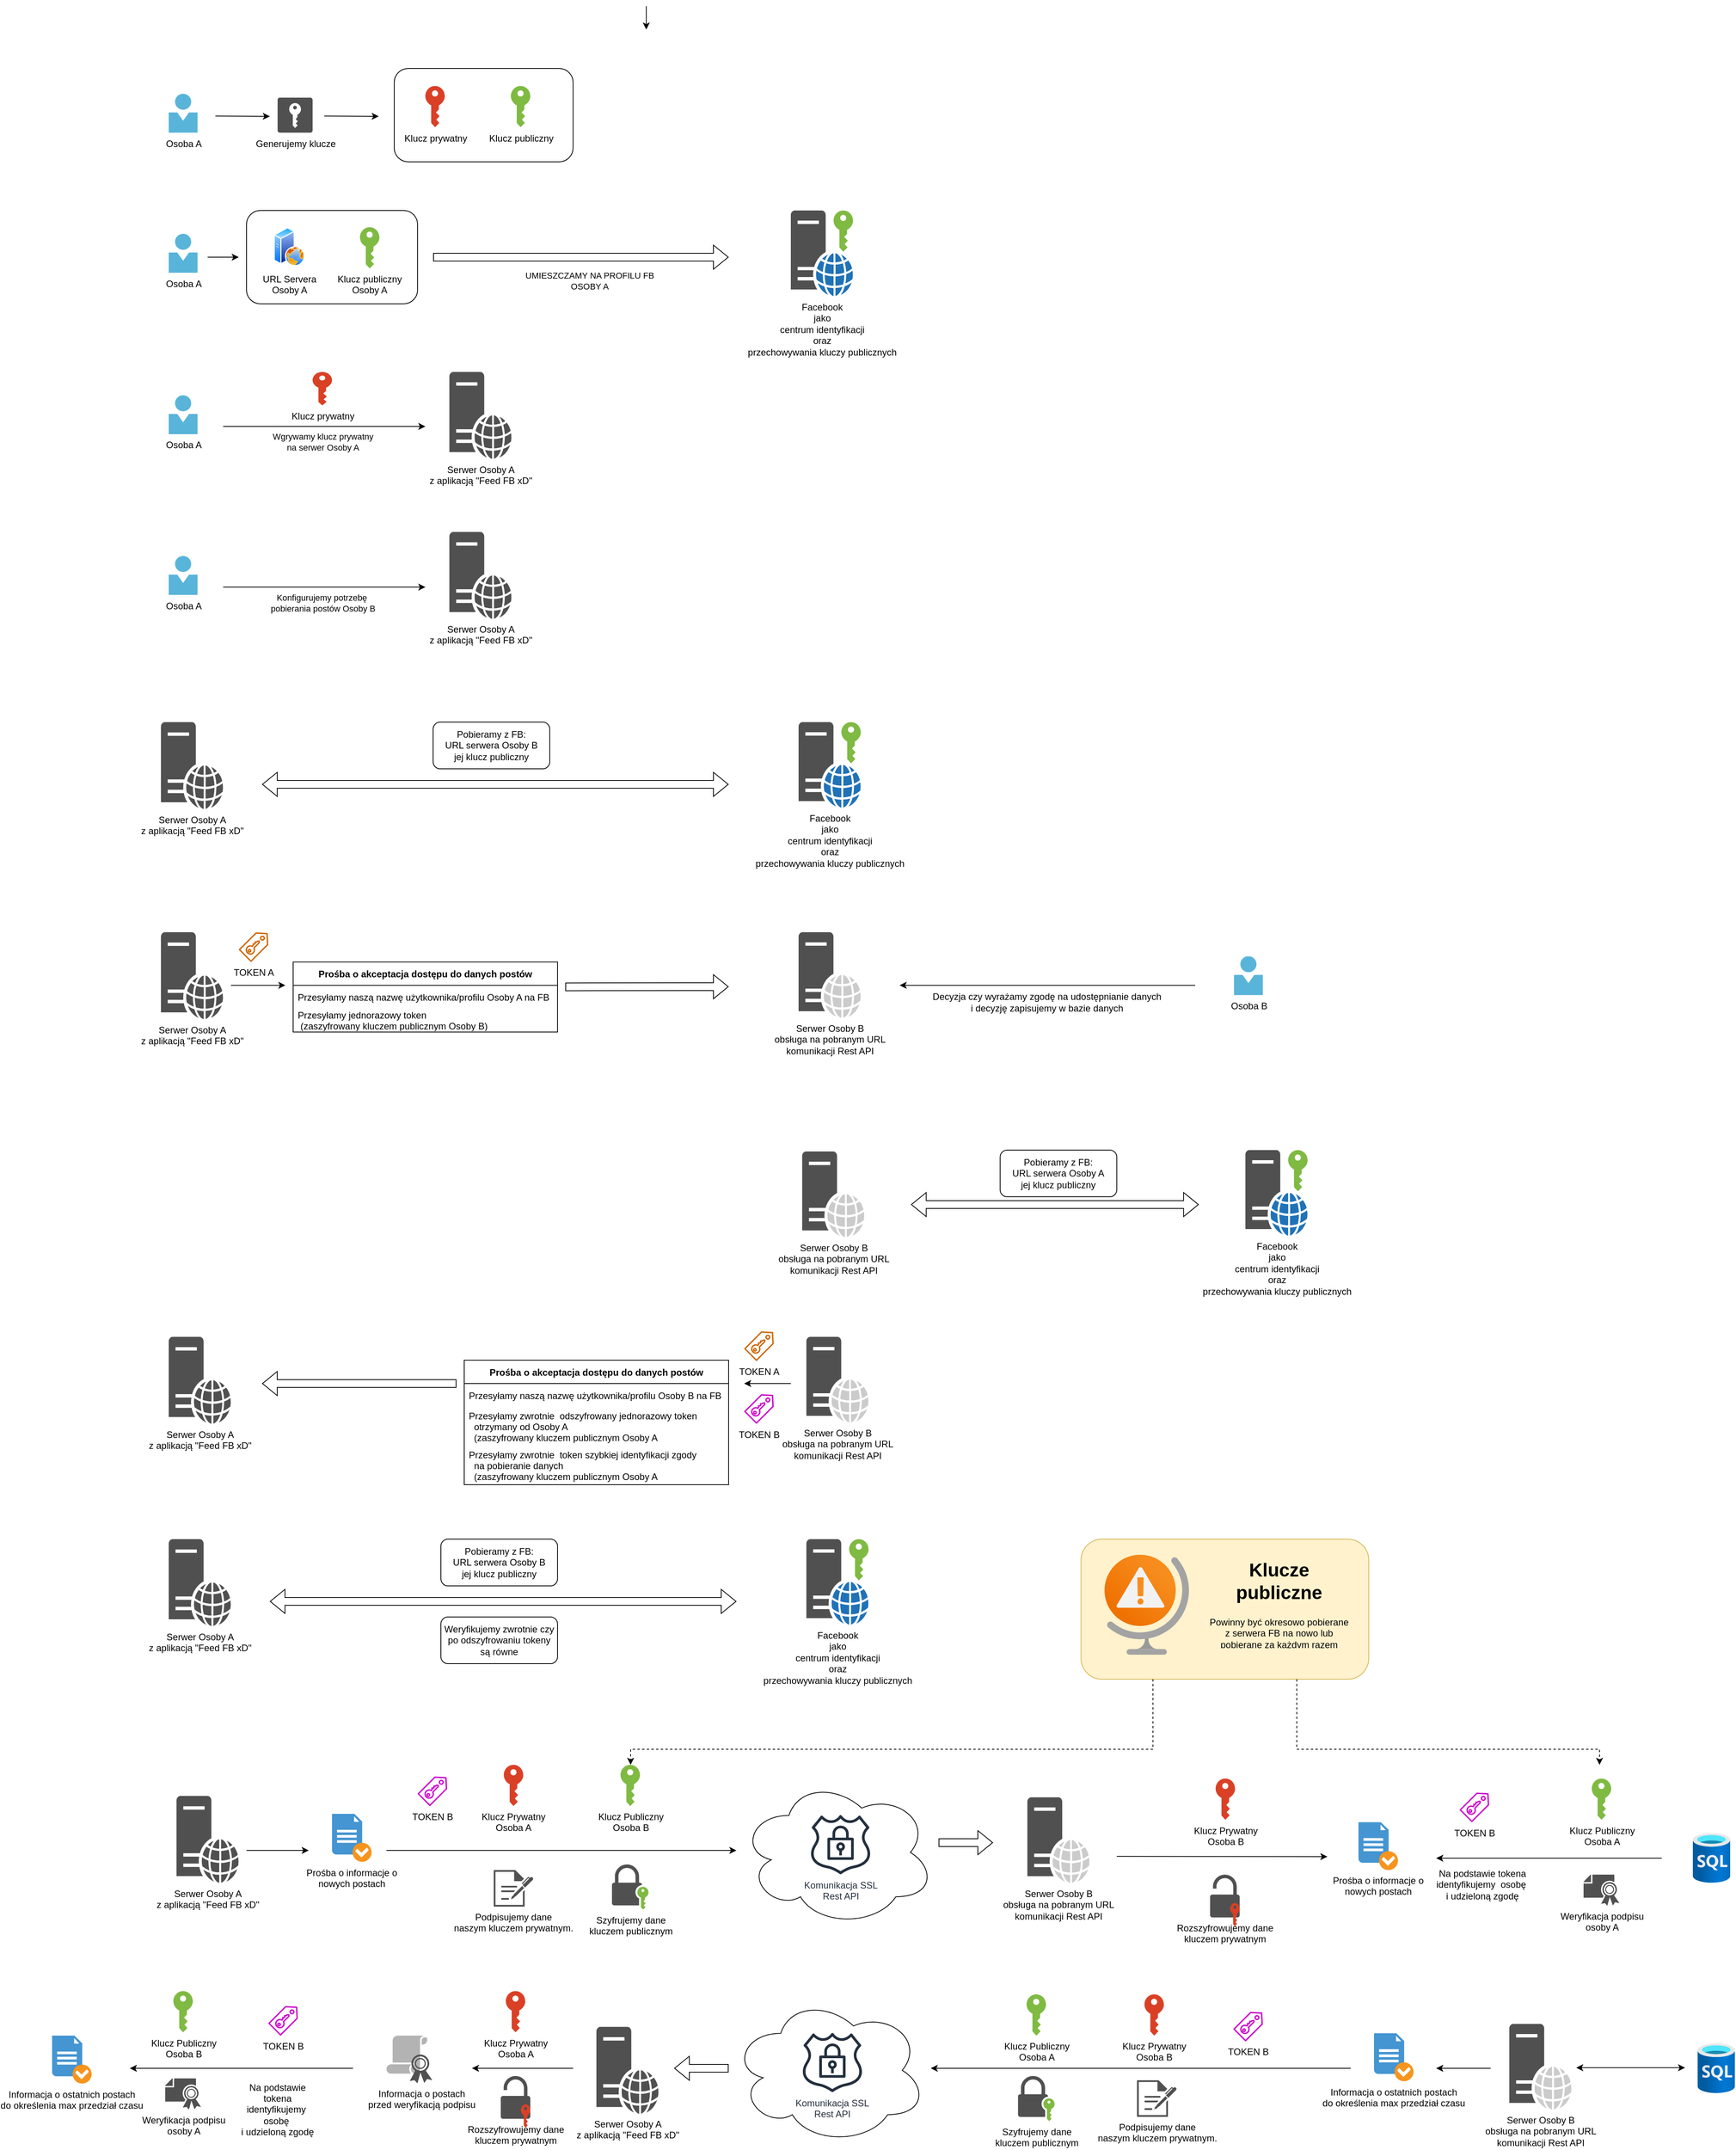 <mxfile version="18.0.1" type="device" pages="2"><diagram id="f4PupN4gZohqF-N0oqea" name="Pelna_procedura-wersja1"><mxGraphModel dx="5607" dy="4245" grid="1" gridSize="10" guides="1" tooltips="1" connect="1" arrows="1" fold="1" page="1" pageScale="1" pageWidth="827" pageHeight="1169" math="0" shadow="0"><root><mxCell id="0"/><mxCell id="1" parent="0"/><mxCell id="dY_87ABiJVWSjH-NJrdd-2" value="Klucz Prywatny&lt;br&gt;Osoba A" style="sketch=0;pointerEvents=1;shadow=0;dashed=0;html=1;strokeColor=none;labelPosition=center;verticalLabelPosition=bottom;verticalAlign=top;outlineConnect=0;align=center;shape=mxgraph.office.security.key_permissions;fillColor=#DA4026;" parent="1" vertex="1"><mxGeometry x="110.9" y="1790" width="25" height="53" as="geometry"/></mxCell><mxCell id="dY_87ABiJVWSjH-NJrdd-3" value="Klucz Prywatny&lt;br&gt;Osoba B" style="sketch=0;pointerEvents=1;shadow=0;dashed=0;html=1;strokeColor=none;labelPosition=center;verticalLabelPosition=bottom;verticalAlign=top;outlineConnect=0;align=center;shape=mxgraph.office.security.key_permissions;fillColor=#DA4026;" parent="1" vertex="1"><mxGeometry x="1026.3" y="1807.6" width="25" height="53" as="geometry"/></mxCell><mxCell id="dY_87ABiJVWSjH-NJrdd-6" value="Klucz Publiczny&lt;br&gt;Osoba B" style="sketch=0;pointerEvents=1;shadow=0;dashed=0;html=1;strokeColor=none;labelPosition=center;verticalLabelPosition=bottom;verticalAlign=top;outlineConnect=0;align=center;shape=mxgraph.office.security.key_permissions;fillColor=#7FBA42;" parent="1" vertex="1"><mxGeometry x="261" y="1790" width="25" height="53" as="geometry"/></mxCell><mxCell id="dY_87ABiJVWSjH-NJrdd-7" value="Klucz Publiczny&lt;br&gt;Osoba A" style="sketch=0;pointerEvents=1;shadow=0;dashed=0;html=1;strokeColor=none;labelPosition=center;verticalLabelPosition=bottom;verticalAlign=top;outlineConnect=0;align=center;shape=mxgraph.office.security.key_permissions;fillColor=#7FBA42;" parent="1" vertex="1"><mxGeometry x="1510" y="1807.6" width="25" height="53" as="geometry"/></mxCell><mxCell id="dY_87ABiJVWSjH-NJrdd-8" value="Prośba o informacje o&lt;br&gt;nowych postach" style="shadow=0;dashed=0;html=1;strokeColor=none;fillColor=#4495D1;labelPosition=center;verticalLabelPosition=bottom;verticalAlign=top;align=center;outlineConnect=0;shape=mxgraph.veeam.checked_doc;" parent="1" vertex="1"><mxGeometry x="-110" y="1853" width="50.8" height="61.6" as="geometry"/></mxCell><mxCell id="dY_87ABiJVWSjH-NJrdd-10" value="Prośba o informacje o&lt;br&gt;nowych postach" style="shadow=0;dashed=0;html=1;strokeColor=none;fillColor=#4495D1;labelPosition=center;verticalLabelPosition=bottom;verticalAlign=top;align=center;outlineConnect=0;shape=mxgraph.veeam.checked_doc;" parent="1" vertex="1"><mxGeometry x="1210" y="1863.7" width="50.8" height="61.6" as="geometry"/></mxCell><mxCell id="dY_87ABiJVWSjH-NJrdd-11" value="Podpisujemy dane&lt;br&gt;naszym kluczem prywatnym." style="sketch=0;pointerEvents=1;shadow=0;dashed=0;html=1;strokeColor=none;fillColor=#505050;labelPosition=center;verticalLabelPosition=bottom;verticalAlign=top;outlineConnect=0;align=center;shape=mxgraph.office.concepts.sign_up;" parent="1" vertex="1"><mxGeometry x="97.9" y="1925.3" width="51" height="47" as="geometry"/></mxCell><mxCell id="dY_87ABiJVWSjH-NJrdd-14" value="Szyfrujemy dane&lt;br&gt;kluczem publicznym" style="sketch=0;pointerEvents=1;shadow=0;dashed=0;html=1;strokeColor=none;fillColor=#505050;labelPosition=center;verticalLabelPosition=bottom;verticalAlign=top;outlineConnect=0;align=center;shape=mxgraph.office.security.lock_with_key_security_green;" parent="1" vertex="1"><mxGeometry x="250" y="1918" width="47" height="58" as="geometry"/></mxCell><mxCell id="dY_87ABiJVWSjH-NJrdd-27" value="Weryfikacja podpisu&lt;br&gt;osoby A" style="sketch=0;pointerEvents=1;shadow=0;dashed=0;html=1;strokeColor=none;fillColor=#505050;labelPosition=center;verticalLabelPosition=bottom;verticalAlign=top;outlineConnect=0;align=center;shape=mxgraph.office.security.certificate;" parent="1" vertex="1"><mxGeometry x="1499.48" y="1931.1" width="46.05" height="40" as="geometry"/></mxCell><mxCell id="dY_87ABiJVWSjH-NJrdd-28" value="" style="group" parent="1" vertex="1" connectable="0"><mxGeometry x="1019.2" y="1931.1" width="38" height="66.5" as="geometry"/></mxCell><mxCell id="dY_87ABiJVWSjH-NJrdd-23" value="Rozszyfrowujemy dane&lt;br&gt;kluczem prywatnym" style="sketch=0;pointerEvents=1;shadow=0;dashed=0;html=1;strokeColor=none;fillColor=#505050;labelPosition=center;verticalLabelPosition=bottom;verticalAlign=top;outlineConnect=0;align=center;shape=mxgraph.office.security.lock_unprotected;" parent="dY_87ABiJVWSjH-NJrdd-28" vertex="1"><mxGeometry width="38" height="55" as="geometry"/></mxCell><mxCell id="dY_87ABiJVWSjH-NJrdd-24" value="" style="sketch=0;pointerEvents=1;shadow=0;dashed=0;html=1;strokeColor=none;labelPosition=center;verticalLabelPosition=bottom;verticalAlign=top;outlineConnect=0;align=center;shape=mxgraph.office.security.key_permissions;fillColor=#DA4026;" parent="dY_87ABiJVWSjH-NJrdd-28" vertex="1"><mxGeometry x="25.9" y="36.5" width="12.1" height="30" as="geometry"/></mxCell><mxCell id="dY_87ABiJVWSjH-NJrdd-45" value="Generujemy klucze" style="sketch=0;pointerEvents=1;shadow=0;dashed=0;html=1;strokeColor=none;fillColor=#505050;labelPosition=center;verticalLabelPosition=bottom;verticalAlign=top;outlineConnect=0;align=center;shape=mxgraph.office.security.management_role;" parent="1" vertex="1"><mxGeometry x="-180" y="-352.5" width="45" height="45" as="geometry"/></mxCell><mxCell id="dY_87ABiJVWSjH-NJrdd-59" value="" style="endArrow=classic;html=1;rounded=0;" parent="1" edge="1"><mxGeometry width="50" height="50" relative="1" as="geometry"><mxPoint x="294.1" y="-470" as="sourcePoint"/><mxPoint x="294.1" y="-440" as="targetPoint"/></mxGeometry></mxCell><mxCell id="bxjMJU0KoQd6vJrZffy4-2" value="" style="group" vertex="1" connectable="0" parent="1"><mxGeometry x="415" y="1807.6" width="250" height="190" as="geometry"/></mxCell><mxCell id="bxjMJU0KoQd6vJrZffy4-1" value="" style="ellipse;shape=cloud;whiteSpace=wrap;html=1;" vertex="1" parent="bxjMJU0KoQd6vJrZffy4-2"><mxGeometry width="250" height="190" as="geometry"/></mxCell><mxCell id="dY_87ABiJVWSjH-NJrdd-29" value="Komunikacja SSL&lt;br&gt;Rest API" style="sketch=0;outlineConnect=0;fontColor=#232F3E;gradientColor=none;fillColor=#232F3D;strokeColor=none;dashed=0;verticalLabelPosition=bottom;verticalAlign=top;align=center;html=1;fontSize=12;fontStyle=0;aspect=fixed;pointerEvents=1;shape=mxgraph.aws4.ssl_padlock;" parent="bxjMJU0KoQd6vJrZffy4-2" vertex="1"><mxGeometry x="90" y="47" width="78" height="76" as="geometry"/></mxCell><mxCell id="bxjMJU0KoQd6vJrZffy4-12" value="Osoba A" style="sketch=0;aspect=fixed;html=1;points=[];align=center;image;fontSize=12;image=img/lib/mscae/Person.svg;" vertex="1" parent="1"><mxGeometry x="-320" y="-357.5" width="37" height="50" as="geometry"/></mxCell><mxCell id="bxjMJU0KoQd6vJrZffy4-14" value="" style="endArrow=classic;html=1;rounded=0;" edge="1" parent="1"><mxGeometry width="50" height="50" relative="1" as="geometry"><mxPoint x="-260" y="-328.93" as="sourcePoint"/><mxPoint x="-190" y="-328.5" as="targetPoint"/></mxGeometry></mxCell><mxCell id="bxjMJU0KoQd6vJrZffy4-15" value="" style="endArrow=classic;html=1;rounded=0;" edge="1" parent="1"><mxGeometry width="50" height="50" relative="1" as="geometry"><mxPoint x="-120" y="-328.93" as="sourcePoint"/><mxPoint x="-50" y="-328.5" as="targetPoint"/></mxGeometry></mxCell><mxCell id="bxjMJU0KoQd6vJrZffy4-27" value="" style="group" vertex="1" connectable="0" parent="1"><mxGeometry x="-320" y="-207.5" width="880.0" height="120" as="geometry"/></mxCell><mxCell id="bxjMJU0KoQd6vJrZffy4-16" value="Osoba A" style="sketch=0;aspect=fixed;html=1;points=[];align=center;image;fontSize=12;image=img/lib/mscae/Person.svg;" vertex="1" parent="bxjMJU0KoQd6vJrZffy4-27"><mxGeometry y="30" width="37" height="50" as="geometry"/></mxCell><mxCell id="bxjMJU0KoQd6vJrZffy4-17" value="" style="group" vertex="1" connectable="0" parent="bxjMJU0KoQd6vJrZffy4-27"><mxGeometry x="800.0" width="80" height="110" as="geometry"/></mxCell><mxCell id="bxjMJU0KoQd6vJrZffy4-18" value="" style="sketch=0;pointerEvents=1;shadow=0;dashed=0;html=1;strokeColor=none;labelPosition=center;verticalLabelPosition=bottom;verticalAlign=top;outlineConnect=0;align=center;shape=mxgraph.office.security.key_permissions;fillColor=#7FBA42;" vertex="1" parent="bxjMJU0KoQd6vJrZffy4-17"><mxGeometry x="55" width="25" height="53" as="geometry"/></mxCell><mxCell id="bxjMJU0KoQd6vJrZffy4-19" value="Facebook&lt;br&gt;jako&lt;br&gt;centrum identyfikacji&lt;br&gt;oraz&lt;br&gt;przechowywania kluczy publicznych" style="sketch=0;pointerEvents=1;shadow=0;dashed=0;html=1;strokeColor=none;fillColor=#505050;labelPosition=center;verticalLabelPosition=bottom;verticalAlign=top;outlineConnect=0;align=center;shape=mxgraph.office.servers.web_server_blue;" vertex="1" parent="bxjMJU0KoQd6vJrZffy4-17"><mxGeometry width="80" height="110" as="geometry"/></mxCell><mxCell id="bxjMJU0KoQd6vJrZffy4-23" value="" style="group" vertex="1" connectable="0" parent="bxjMJU0KoQd6vJrZffy4-27"><mxGeometry x="100" width="220" height="120" as="geometry"/></mxCell><mxCell id="bxjMJU0KoQd6vJrZffy4-22" value="" style="rounded=1;whiteSpace=wrap;html=1;" vertex="1" parent="bxjMJU0KoQd6vJrZffy4-23"><mxGeometry width="220" height="120" as="geometry"/></mxCell><mxCell id="bxjMJU0KoQd6vJrZffy4-20" value="Klucz publiczny&lt;br&gt;Osoby A" style="sketch=0;pointerEvents=1;shadow=0;dashed=0;html=1;strokeColor=none;labelPosition=center;verticalLabelPosition=bottom;verticalAlign=top;outlineConnect=0;align=center;shape=mxgraph.office.security.key_permissions;fillColor=#7FBA42;" vertex="1" parent="bxjMJU0KoQd6vJrZffy4-23"><mxGeometry x="145.9" y="21.5" width="25" height="53" as="geometry"/></mxCell><mxCell id="bxjMJU0KoQd6vJrZffy4-21" value="URL Servera&lt;br&gt;Osoby A" style="aspect=fixed;perimeter=ellipsePerimeter;html=1;align=center;shadow=0;dashed=0;spacingTop=3;image;image=img/lib/active_directory/web_server.svg;" vertex="1" parent="bxjMJU0KoQd6vJrZffy4-23"><mxGeometry x="35" y="21.5" width="40" height="50" as="geometry"/></mxCell><mxCell id="bxjMJU0KoQd6vJrZffy4-24" value="" style="shape=flexArrow;endArrow=classic;html=1;rounded=0;" edge="1" parent="bxjMJU0KoQd6vJrZffy4-27"><mxGeometry width="50" height="50" relative="1" as="geometry"><mxPoint x="340" y="60" as="sourcePoint"/><mxPoint x="720" y="60" as="targetPoint"/></mxGeometry></mxCell><mxCell id="bxjMJU0KoQd6vJrZffy4-25" value="UMIESZCZAMY NA PROFILU FB&lt;br&gt;OSOBY A" style="edgeLabel;html=1;align=center;verticalAlign=middle;resizable=0;points=[];" vertex="1" connectable="0" parent="bxjMJU0KoQd6vJrZffy4-24"><mxGeometry x="0.115" relative="1" as="geometry"><mxPoint x="-11" y="30" as="offset"/></mxGeometry></mxCell><mxCell id="bxjMJU0KoQd6vJrZffy4-26" value="" style="endArrow=classic;html=1;rounded=0;" edge="1" parent="bxjMJU0KoQd6vJrZffy4-27"><mxGeometry width="50" height="50" relative="1" as="geometry"><mxPoint x="50" y="60" as="sourcePoint"/><mxPoint x="90" y="60" as="targetPoint"/></mxGeometry></mxCell><mxCell id="bxjMJU0KoQd6vJrZffy4-36" value="" style="group" vertex="1" connectable="0" parent="1"><mxGeometry x="-30" y="-390" width="230" height="120" as="geometry"/></mxCell><mxCell id="bxjMJU0KoQd6vJrZffy4-13" value="" style="rounded=1;whiteSpace=wrap;html=1;" vertex="1" parent="bxjMJU0KoQd6vJrZffy4-36"><mxGeometry width="230" height="120" as="geometry"/></mxCell><mxCell id="dY_87ABiJVWSjH-NJrdd-47" value="Klucz prywatny" style="sketch=0;pointerEvents=1;shadow=0;dashed=0;html=1;strokeColor=none;labelPosition=center;verticalLabelPosition=bottom;verticalAlign=top;outlineConnect=0;align=center;shape=mxgraph.office.security.key_permissions;fillColor=#DA4026;" parent="bxjMJU0KoQd6vJrZffy4-36" vertex="1"><mxGeometry x="40" y="22.5" width="25" height="53" as="geometry"/></mxCell><mxCell id="dY_87ABiJVWSjH-NJrdd-48" value="Klucz publiczny" style="sketch=0;pointerEvents=1;shadow=0;dashed=0;html=1;strokeColor=none;labelPosition=center;verticalLabelPosition=bottom;verticalAlign=top;outlineConnect=0;align=center;shape=mxgraph.office.security.key_permissions;fillColor=#7FBA42;" parent="bxjMJU0KoQd6vJrZffy4-36" vertex="1"><mxGeometry x="150" y="22.5" width="25" height="53" as="geometry"/></mxCell><mxCell id="bxjMJU0KoQd6vJrZffy4-50" value="" style="group" vertex="1" connectable="0" parent="1"><mxGeometry x="-320" width="440.9" height="111.7" as="geometry"/></mxCell><mxCell id="bxjMJU0KoQd6vJrZffy4-49" value="Serwer Osoby A&lt;br&gt;z aplikacją &quot;Feed FB xD&quot;" style="sketch=0;pointerEvents=1;shadow=0;dashed=0;html=1;strokeColor=none;fillColor=#505050;labelPosition=center;verticalLabelPosition=bottom;verticalAlign=top;outlineConnect=0;align=center;shape=mxgraph.office.servers.web_server;" vertex="1" parent="bxjMJU0KoQd6vJrZffy4-50"><mxGeometry x="360.9" width="80" height="111.7" as="geometry"/></mxCell><mxCell id="bxjMJU0KoQd6vJrZffy4-11" value="Osoba A" style="sketch=0;aspect=fixed;html=1;points=[];align=center;image;fontSize=12;image=img/lib/mscae/Person.svg;" vertex="1" parent="bxjMJU0KoQd6vJrZffy4-50"><mxGeometry y="30" width="37" height="50" as="geometry"/></mxCell><mxCell id="bxjMJU0KoQd6vJrZffy4-38" value="Klucz prywatny" style="sketch=0;pointerEvents=1;shadow=0;dashed=0;html=1;strokeColor=none;labelPosition=center;verticalLabelPosition=bottom;verticalAlign=top;outlineConnect=0;align=center;shape=mxgraph.office.security.key_permissions;fillColor=#DA4026;" vertex="1" parent="bxjMJU0KoQd6vJrZffy4-50"><mxGeometry x="185" width="25" height="43" as="geometry"/></mxCell><mxCell id="bxjMJU0KoQd6vJrZffy4-39" value="" style="endArrow=classic;html=1;rounded=0;" edge="1" parent="bxjMJU0KoQd6vJrZffy4-50"><mxGeometry width="50" height="50" relative="1" as="geometry"><mxPoint x="70" y="70" as="sourcePoint"/><mxPoint x="330" y="70" as="targetPoint"/></mxGeometry></mxCell><mxCell id="bxjMJU0KoQd6vJrZffy4-40" value="Wgrywamy klucz prywatny&lt;br&gt;na serwer Osoby A" style="edgeLabel;html=1;align=center;verticalAlign=middle;resizable=0;points=[];" vertex="1" connectable="0" parent="bxjMJU0KoQd6vJrZffy4-39"><mxGeometry x="0.058" y="-2" relative="1" as="geometry"><mxPoint x="-10" y="18" as="offset"/></mxGeometry></mxCell><mxCell id="bxjMJU0KoQd6vJrZffy4-52" value="" style="group" vertex="1" connectable="0" parent="1"><mxGeometry x="-320" y="205.65" width="440.9" height="111.7" as="geometry"/></mxCell><mxCell id="bxjMJU0KoQd6vJrZffy4-43" value="Osoba A" style="sketch=0;aspect=fixed;html=1;points=[];align=center;image;fontSize=12;image=img/lib/mscae/Person.svg;" vertex="1" parent="bxjMJU0KoQd6vJrZffy4-52"><mxGeometry y="30.85" width="37" height="50" as="geometry"/></mxCell><mxCell id="bxjMJU0KoQd6vJrZffy4-46" value="" style="endArrow=classic;html=1;rounded=0;" edge="1" parent="bxjMJU0KoQd6vJrZffy4-52"><mxGeometry width="50" height="50" relative="1" as="geometry"><mxPoint x="70" y="70.85" as="sourcePoint"/><mxPoint x="330" y="70.85" as="targetPoint"/></mxGeometry></mxCell><mxCell id="bxjMJU0KoQd6vJrZffy4-47" value="Konfigurujemy potrzebę&amp;nbsp;&lt;br&gt;pobierania postów Osoby B" style="edgeLabel;html=1;align=center;verticalAlign=middle;resizable=0;points=[];" vertex="1" connectable="0" parent="bxjMJU0KoQd6vJrZffy4-46"><mxGeometry x="0.058" y="-2" relative="1" as="geometry"><mxPoint x="-10" y="18" as="offset"/></mxGeometry></mxCell><mxCell id="bxjMJU0KoQd6vJrZffy4-48" value="Serwer Osoby A&lt;br&gt;z aplikacją &quot;Feed FB xD&quot;" style="sketch=0;pointerEvents=1;shadow=0;dashed=0;html=1;strokeColor=none;fillColor=#505050;labelPosition=center;verticalLabelPosition=bottom;verticalAlign=top;outlineConnect=0;align=center;shape=mxgraph.office.servers.web_server;" vertex="1" parent="bxjMJU0KoQd6vJrZffy4-52"><mxGeometry x="360.9" width="80" height="111.7" as="geometry"/></mxCell><mxCell id="bxjMJU0KoQd6vJrZffy4-60" value="Serwer Osoby B&lt;br&gt;obsługa na pobranym URL&lt;br&gt;komunikacji Rest API" style="sketch=0;pointerEvents=1;shadow=0;dashed=0;html=1;strokeColor=none;fillColor=#505050;labelPosition=center;verticalLabelPosition=bottom;verticalAlign=top;outlineConnect=0;align=center;shape=mxgraph.office.servers.web_server_ghosted;" vertex="1" parent="1"><mxGeometry x="494.6" y="1001.8" width="80" height="110" as="geometry"/></mxCell><mxCell id="bxjMJU0KoQd6vJrZffy4-61" value="" style="group" vertex="1" connectable="0" parent="1"><mxGeometry x="1064.6" y="1000" width="80" height="110" as="geometry"/></mxCell><mxCell id="bxjMJU0KoQd6vJrZffy4-62" value="" style="sketch=0;pointerEvents=1;shadow=0;dashed=0;html=1;strokeColor=none;labelPosition=center;verticalLabelPosition=bottom;verticalAlign=top;outlineConnect=0;align=center;shape=mxgraph.office.security.key_permissions;fillColor=#7FBA42;" vertex="1" parent="bxjMJU0KoQd6vJrZffy4-61"><mxGeometry x="55" width="25" height="53" as="geometry"/></mxCell><mxCell id="bxjMJU0KoQd6vJrZffy4-63" value="Facebook&lt;br&gt;jako&lt;br&gt;centrum identyfikacji&lt;br&gt;oraz&lt;br&gt;przechowywania kluczy publicznych" style="sketch=0;pointerEvents=1;shadow=0;dashed=0;html=1;strokeColor=none;fillColor=#505050;labelPosition=center;verticalLabelPosition=bottom;verticalAlign=top;outlineConnect=0;align=center;shape=mxgraph.office.servers.web_server_blue;" vertex="1" parent="bxjMJU0KoQd6vJrZffy4-61"><mxGeometry width="80" height="110" as="geometry"/></mxCell><mxCell id="bxjMJU0KoQd6vJrZffy4-64" value="Pobieramy z FB:&lt;br&gt;URL serwera Osoby A&lt;br&gt;jej klucz publiczny" style="rounded=1;whiteSpace=wrap;html=1;" vertex="1" parent="1"><mxGeometry x="749.2" y="1000" width="150" height="60" as="geometry"/></mxCell><mxCell id="bxjMJU0KoQd6vJrZffy4-65" value="" style="shape=flexArrow;endArrow=classic;startArrow=classic;html=1;rounded=0;" edge="1" parent="1"><mxGeometry width="100" height="100" relative="1" as="geometry"><mxPoint x="634.6" y="1070" as="sourcePoint"/><mxPoint x="1004.6" y="1070" as="targetPoint"/></mxGeometry></mxCell><mxCell id="bxjMJU0KoQd6vJrZffy4-68" value="" style="group" vertex="1" connectable="0" parent="1"><mxGeometry x="-330" y="450" width="900" height="111.7" as="geometry"/></mxCell><mxCell id="dY_87ABiJVWSjH-NJrdd-19" value="" style="group" parent="bxjMJU0KoQd6vJrZffy4-68" vertex="1" connectable="0"><mxGeometry x="820" width="80" height="110" as="geometry"/></mxCell><mxCell id="dY_87ABiJVWSjH-NJrdd-17" value="" style="sketch=0;pointerEvents=1;shadow=0;dashed=0;html=1;strokeColor=none;labelPosition=center;verticalLabelPosition=bottom;verticalAlign=top;outlineConnect=0;align=center;shape=mxgraph.office.security.key_permissions;fillColor=#7FBA42;" parent="dY_87ABiJVWSjH-NJrdd-19" vertex="1"><mxGeometry x="55" width="25" height="53" as="geometry"/></mxCell><mxCell id="dY_87ABiJVWSjH-NJrdd-18" value="Facebook&lt;br&gt;jako&lt;br&gt;centrum identyfikacji&lt;br&gt;oraz&lt;br&gt;przechowywania kluczy publicznych" style="sketch=0;pointerEvents=1;shadow=0;dashed=0;html=1;strokeColor=none;fillColor=#505050;labelPosition=center;verticalLabelPosition=bottom;verticalAlign=top;outlineConnect=0;align=center;shape=mxgraph.office.servers.web_server_blue;" parent="dY_87ABiJVWSjH-NJrdd-19" vertex="1"><mxGeometry width="80" height="110" as="geometry"/></mxCell><mxCell id="dY_87ABiJVWSjH-NJrdd-37" value="Pobieramy z FB:&lt;br&gt;URL serwera Osoby B&lt;br&gt;jej klucz publiczny" style="rounded=1;whiteSpace=wrap;html=1;" parent="bxjMJU0KoQd6vJrZffy4-68" vertex="1"><mxGeometry x="350" width="150" height="60" as="geometry"/></mxCell><mxCell id="bxjMJU0KoQd6vJrZffy4-5" value="" style="shape=flexArrow;endArrow=classic;startArrow=classic;html=1;rounded=0;" edge="1" parent="bxjMJU0KoQd6vJrZffy4-68"><mxGeometry width="100" height="100" relative="1" as="geometry"><mxPoint x="130" y="80" as="sourcePoint"/><mxPoint x="730" y="80" as="targetPoint"/></mxGeometry></mxCell><mxCell id="bxjMJU0KoQd6vJrZffy4-51" value="Serwer Osoby A&lt;br&gt;z aplikacją &quot;Feed FB xD&quot;" style="sketch=0;pointerEvents=1;shadow=0;dashed=0;html=1;strokeColor=none;fillColor=#505050;labelPosition=center;verticalLabelPosition=bottom;verticalAlign=top;outlineConnect=0;align=center;shape=mxgraph.office.servers.web_server;" vertex="1" parent="bxjMJU0KoQd6vJrZffy4-68"><mxGeometry width="80" height="111.7" as="geometry"/></mxCell><mxCell id="bxjMJU0KoQd6vJrZffy4-72" value="Serwer Osoby B&lt;br&gt;obsługa na pobranym URL&lt;br&gt;komunikacji Rest API" style="sketch=0;pointerEvents=1;shadow=0;dashed=0;html=1;strokeColor=none;fillColor=#505050;labelPosition=center;verticalLabelPosition=bottom;verticalAlign=top;outlineConnect=0;align=center;shape=mxgraph.office.servers.web_server_ghosted;" vertex="1" parent="1"><mxGeometry x="500" y="1240" width="80" height="110" as="geometry"/></mxCell><mxCell id="bxjMJU0KoQd6vJrZffy4-73" value="Prośba o akceptacja dostępu do danych postów" style="swimlane;fontStyle=1;childLayout=stackLayout;horizontal=1;startSize=30;horizontalStack=0;resizeParent=1;resizeParentMax=0;resizeLast=0;collapsible=1;marginBottom=0;" vertex="1" parent="1"><mxGeometry x="60" y="1270" width="340" height="160" as="geometry"/></mxCell><mxCell id="bxjMJU0KoQd6vJrZffy4-74" value="Przesyłamy naszą nazwę użytkownika/profilu Osoby B na FB" style="text;strokeColor=none;fillColor=none;align=left;verticalAlign=middle;spacingLeft=4;spacingRight=4;overflow=hidden;points=[[0,0.5],[1,0.5]];portConstraint=eastwest;rotatable=0;" vertex="1" parent="bxjMJU0KoQd6vJrZffy4-73"><mxGeometry y="30" width="340" height="30" as="geometry"/></mxCell><mxCell id="bxjMJU0KoQd6vJrZffy4-81" value="Przesyłamy zwrotnie  odszyfrowany jednorazowy token&#10;  otrzymany od Osoby A&#10;  (zaszyfrowany kluczem publicznym Osoby A" style="text;strokeColor=none;fillColor=none;align=left;verticalAlign=middle;spacingLeft=4;spacingRight=4;overflow=hidden;points=[[0,0.5],[1,0.5]];portConstraint=eastwest;rotatable=0;" vertex="1" parent="bxjMJU0KoQd6vJrZffy4-73"><mxGeometry y="60" width="340" height="50" as="geometry"/></mxCell><mxCell id="bxjMJU0KoQd6vJrZffy4-97" value="Przesyłamy zwrotnie  token szybkiej identyfikacji zgody&#10;  na pobieranie danych&#10;  (zaszyfrowany kluczem publicznym Osoby A" style="text;strokeColor=none;fillColor=none;align=left;verticalAlign=middle;spacingLeft=4;spacingRight=4;overflow=hidden;points=[[0,0.5],[1,0.5]];portConstraint=eastwest;rotatable=0;" vertex="1" parent="bxjMJU0KoQd6vJrZffy4-73"><mxGeometry y="110" width="340" height="50" as="geometry"/></mxCell><mxCell id="bxjMJU0KoQd6vJrZffy4-76" value="Serwer Osoby A&lt;br&gt;z aplikacją &quot;Feed FB xD&quot;" style="sketch=0;pointerEvents=1;shadow=0;dashed=0;html=1;strokeColor=none;fillColor=#505050;labelPosition=center;verticalLabelPosition=bottom;verticalAlign=top;outlineConnect=0;align=center;shape=mxgraph.office.servers.web_server;" vertex="1" parent="1"><mxGeometry x="-320" y="1240" width="80" height="111.7" as="geometry"/></mxCell><mxCell id="dY_87ABiJVWSjH-NJrdd-44" value="Osoba B" style="sketch=0;aspect=fixed;html=1;points=[];align=center;image;fontSize=12;image=img/lib/mscae/Person.svg;" parent="1" vertex="1"><mxGeometry x="1050" y="750.85" width="37" height="50" as="geometry"/></mxCell><mxCell id="bxjMJU0KoQd6vJrZffy4-10" value="Serwer Osoby B&lt;br&gt;obsługa na pobranym URL&lt;br&gt;komunikacji Rest API" style="sketch=0;pointerEvents=1;shadow=0;dashed=0;html=1;strokeColor=none;fillColor=#505050;labelPosition=center;verticalLabelPosition=bottom;verticalAlign=top;outlineConnect=0;align=center;shape=mxgraph.office.servers.web_server_ghosted;" vertex="1" parent="1"><mxGeometry x="490" y="720" width="80" height="110" as="geometry"/></mxCell><mxCell id="bxjMJU0KoQd6vJrZffy4-31" value="Prośba o akceptacja dostępu do danych postów" style="swimlane;fontStyle=1;childLayout=stackLayout;horizontal=1;startSize=30;horizontalStack=0;resizeParent=1;resizeParentMax=0;resizeLast=0;collapsible=1;marginBottom=0;" vertex="1" parent="1"><mxGeometry x="-160" y="758.2" width="340" height="90" as="geometry"/></mxCell><mxCell id="bxjMJU0KoQd6vJrZffy4-32" value="Przesyłamy naszą nazwę użytkownika/profilu Osoby A na FB" style="text;strokeColor=none;fillColor=none;align=left;verticalAlign=middle;spacingLeft=4;spacingRight=4;overflow=hidden;points=[[0,0.5],[1,0.5]];portConstraint=eastwest;rotatable=0;" vertex="1" parent="bxjMJU0KoQd6vJrZffy4-31"><mxGeometry y="30" width="340" height="30" as="geometry"/></mxCell><mxCell id="bxjMJU0KoQd6vJrZffy4-80" value="Przesyłamy jednorazowy token&#10; (zaszyfrowany kluczem publicznym Osoby B) " style="text;strokeColor=none;fillColor=none;align=left;verticalAlign=middle;spacingLeft=4;spacingRight=4;overflow=hidden;points=[[0,0.5],[1,0.5]];portConstraint=eastwest;rotatable=0;" vertex="1" parent="bxjMJU0KoQd6vJrZffy4-31"><mxGeometry y="60" width="340" height="30" as="geometry"/></mxCell><mxCell id="bxjMJU0KoQd6vJrZffy4-35" value="" style="shape=flexArrow;endArrow=classic;html=1;rounded=0;" edge="1" parent="1"><mxGeometry width="50" height="50" relative="1" as="geometry"><mxPoint x="190" y="790.2" as="sourcePoint"/><mxPoint x="400" y="790" as="targetPoint"/></mxGeometry></mxCell><mxCell id="bxjMJU0KoQd6vJrZffy4-53" value="Serwer Osoby A&lt;br&gt;z aplikacją &quot;Feed FB xD&quot;" style="sketch=0;pointerEvents=1;shadow=0;dashed=0;html=1;strokeColor=none;fillColor=#505050;labelPosition=center;verticalLabelPosition=bottom;verticalAlign=top;outlineConnect=0;align=center;shape=mxgraph.office.servers.web_server;" vertex="1" parent="1"><mxGeometry x="-330" y="720" width="80" height="111.7" as="geometry"/></mxCell><mxCell id="bxjMJU0KoQd6vJrZffy4-54" value="" style="endArrow=classic;html=1;rounded=0;" edge="1" parent="1"><mxGeometry width="50" height="50" relative="1" as="geometry"><mxPoint x="-240" y="788.2" as="sourcePoint"/><mxPoint x="-170" y="788.2" as="targetPoint"/></mxGeometry></mxCell><mxCell id="bxjMJU0KoQd6vJrZffy4-66" value="" style="endArrow=classic;html=1;rounded=0;" edge="1" parent="1"><mxGeometry width="50" height="50" relative="1" as="geometry"><mxPoint x="1000" y="788.2" as="sourcePoint"/><mxPoint x="620" y="788.2" as="targetPoint"/></mxGeometry></mxCell><mxCell id="bxjMJU0KoQd6vJrZffy4-67" value="&lt;font style=&quot;font-size: 12px;&quot;&gt;Decyzja czy wyrażamy zgodę na udostępnianie danych&lt;br&gt;i decyzję zapisujemy w bazie danych&lt;br&gt;&lt;/font&gt;" style="edgeLabel;html=1;align=center;verticalAlign=middle;resizable=0;points=[];" vertex="1" connectable="0" parent="bxjMJU0KoQd6vJrZffy4-66"><mxGeometry x="0.032" y="-1" relative="1" as="geometry"><mxPoint x="5" y="23" as="offset"/></mxGeometry></mxCell><mxCell id="bxjMJU0KoQd6vJrZffy4-82" value="" style="endArrow=classic;html=1;rounded=0;fontSize=12;" edge="1" parent="1"><mxGeometry width="50" height="50" relative="1" as="geometry"><mxPoint x="480" y="1300" as="sourcePoint"/><mxPoint x="420" y="1300" as="targetPoint"/></mxGeometry></mxCell><mxCell id="bxjMJU0KoQd6vJrZffy4-83" value="" style="shape=flexArrow;endArrow=classic;html=1;rounded=0;fontSize=12;" edge="1" parent="1"><mxGeometry width="50" height="50" relative="1" as="geometry"><mxPoint x="50" y="1300" as="sourcePoint"/><mxPoint x="-200" y="1300" as="targetPoint"/></mxGeometry></mxCell><mxCell id="bxjMJU0KoQd6vJrZffy4-92" value="Serwer Osoby A&lt;br&gt;z aplikacją &quot;Feed FB xD&quot;" style="sketch=0;pointerEvents=1;shadow=0;dashed=0;html=1;strokeColor=none;fillColor=#505050;labelPosition=center;verticalLabelPosition=bottom;verticalAlign=top;outlineConnect=0;align=center;shape=mxgraph.office.servers.web_server;" vertex="1" parent="1"><mxGeometry x="-310" y="1830" width="80" height="111.7" as="geometry"/></mxCell><mxCell id="bxjMJU0KoQd6vJrZffy4-93" value="" style="group" vertex="1" connectable="0" parent="1"><mxGeometry x="-320" y="1500" width="900" height="160" as="geometry"/></mxCell><mxCell id="bxjMJU0KoQd6vJrZffy4-91" value="Weryfikujemy zwrotnie czy po odszyfrowaniu tokeny są równe" style="rounded=1;whiteSpace=wrap;html=1;fontSize=12;" vertex="1" parent="bxjMJU0KoQd6vJrZffy4-93"><mxGeometry x="350" y="100" width="150" height="60" as="geometry"/></mxCell><mxCell id="bxjMJU0KoQd6vJrZffy4-85" value="" style="group" vertex="1" connectable="0" parent="bxjMJU0KoQd6vJrZffy4-93"><mxGeometry x="820" width="80" height="110" as="geometry"/></mxCell><mxCell id="bxjMJU0KoQd6vJrZffy4-86" value="" style="sketch=0;pointerEvents=1;shadow=0;dashed=0;html=1;strokeColor=none;labelPosition=center;verticalLabelPosition=bottom;verticalAlign=top;outlineConnect=0;align=center;shape=mxgraph.office.security.key_permissions;fillColor=#7FBA42;" vertex="1" parent="bxjMJU0KoQd6vJrZffy4-85"><mxGeometry x="55" width="25" height="53" as="geometry"/></mxCell><mxCell id="bxjMJU0KoQd6vJrZffy4-87" value="Facebook&lt;br&gt;jako&lt;br&gt;centrum identyfikacji&lt;br&gt;oraz&lt;br&gt;przechowywania kluczy publicznych" style="sketch=0;pointerEvents=1;shadow=0;dashed=0;html=1;strokeColor=none;fillColor=#505050;labelPosition=center;verticalLabelPosition=bottom;verticalAlign=top;outlineConnect=0;align=center;shape=mxgraph.office.servers.web_server_blue;" vertex="1" parent="bxjMJU0KoQd6vJrZffy4-85"><mxGeometry width="80" height="110" as="geometry"/></mxCell><mxCell id="bxjMJU0KoQd6vJrZffy4-88" value="Pobieramy z FB:&lt;br&gt;URL serwera Osoby B&lt;br&gt;jej klucz publiczny" style="rounded=1;whiteSpace=wrap;html=1;" vertex="1" parent="bxjMJU0KoQd6vJrZffy4-93"><mxGeometry x="350" width="150" height="60" as="geometry"/></mxCell><mxCell id="bxjMJU0KoQd6vJrZffy4-89" value="" style="shape=flexArrow;endArrow=classic;startArrow=classic;html=1;rounded=0;" edge="1" parent="bxjMJU0KoQd6vJrZffy4-93"><mxGeometry width="100" height="100" relative="1" as="geometry"><mxPoint x="130" y="80" as="sourcePoint"/><mxPoint x="730" y="80" as="targetPoint"/></mxGeometry></mxCell><mxCell id="bxjMJU0KoQd6vJrZffy4-90" value="Serwer Osoby A&lt;br&gt;z aplikacją &quot;Feed FB xD&quot;" style="sketch=0;pointerEvents=1;shadow=0;dashed=0;html=1;strokeColor=none;fillColor=#505050;labelPosition=center;verticalLabelPosition=bottom;verticalAlign=top;outlineConnect=0;align=center;shape=mxgraph.office.servers.web_server;" vertex="1" parent="bxjMJU0KoQd6vJrZffy4-93"><mxGeometry width="80" height="111.7" as="geometry"/></mxCell><mxCell id="bxjMJU0KoQd6vJrZffy4-94" value="Serwer Osoby B&lt;br&gt;obsługa na pobranym URL&lt;br&gt;komunikacji Rest API" style="sketch=0;pointerEvents=1;shadow=0;dashed=0;html=1;strokeColor=none;fillColor=#505050;labelPosition=center;verticalLabelPosition=bottom;verticalAlign=top;outlineConnect=0;align=center;shape=mxgraph.office.servers.web_server_ghosted;" vertex="1" parent="1"><mxGeometry x="784.2" y="1831.7" width="80" height="110" as="geometry"/></mxCell><mxCell id="bxjMJU0KoQd6vJrZffy4-95" value="" style="endArrow=classic;html=1;rounded=0;fontSize=12;" edge="1" parent="1"><mxGeometry width="50" height="50" relative="1" as="geometry"><mxPoint x="-40" y="1900" as="sourcePoint"/><mxPoint x="410" y="1900" as="targetPoint"/></mxGeometry></mxCell><mxCell id="bxjMJU0KoQd6vJrZffy4-96" value="" style="endArrow=classic;html=1;rounded=0;fontSize=12;" edge="1" parent="1"><mxGeometry width="50" height="50" relative="1" as="geometry"><mxPoint x="899.2" y="1907.6" as="sourcePoint"/><mxPoint x="1170" y="1908" as="targetPoint"/></mxGeometry></mxCell><mxCell id="bxjMJU0KoQd6vJrZffy4-101" value="TOKEN B" style="sketch=0;outlineConnect=0;fillColor=#CC00CC;strokeColor=#660066;dashed=0;verticalLabelPosition=bottom;verticalAlign=top;align=center;html=1;fontSize=12;fontStyle=0;aspect=fixed;pointerEvents=1;shape=mxgraph.aws4.saml_token;" vertex="1" parent="1"><mxGeometry x="420" y="1313.7" width="38" height="38" as="geometry"/></mxCell><mxCell id="bxjMJU0KoQd6vJrZffy4-102" value="TOKEN A" style="sketch=0;outlineConnect=0;fillColor=#CC6600;strokeColor=#660066;dashed=0;verticalLabelPosition=bottom;verticalAlign=top;align=center;html=1;fontSize=12;fontStyle=0;aspect=fixed;pointerEvents=1;shape=mxgraph.aws4.saml_token;" vertex="1" parent="1"><mxGeometry x="420" y="1233" width="38" height="38" as="geometry"/></mxCell><mxCell id="bxjMJU0KoQd6vJrZffy4-103" value="TOKEN A" style="sketch=0;outlineConnect=0;fillColor=#CC6600;strokeColor=#660066;dashed=0;verticalLabelPosition=bottom;verticalAlign=top;align=center;html=1;fontSize=12;fontStyle=0;aspect=fixed;pointerEvents=1;shape=mxgraph.aws4.saml_token;" vertex="1" parent="1"><mxGeometry x="-230" y="720.2" width="38" height="38" as="geometry"/></mxCell><mxCell id="bxjMJU0KoQd6vJrZffy4-104" value="TOKEN B" style="sketch=0;outlineConnect=0;fillColor=#CC00CC;strokeColor=#660066;dashed=0;verticalLabelPosition=bottom;verticalAlign=top;align=center;html=1;fontSize=12;fontStyle=0;aspect=fixed;pointerEvents=1;shape=mxgraph.aws4.saml_token;" vertex="1" parent="1"><mxGeometry y="1805" width="38" height="38" as="geometry"/></mxCell><mxCell id="bxjMJU0KoQd6vJrZffy4-105" value="TOKEN B" style="sketch=0;outlineConnect=0;fillColor=#CC00CC;strokeColor=#660066;dashed=0;verticalLabelPosition=bottom;verticalAlign=top;align=center;html=1;fontSize=12;fontStyle=0;aspect=fixed;pointerEvents=1;shape=mxgraph.aws4.saml_token;" vertex="1" parent="1"><mxGeometry x="1340" y="1825.7" width="38" height="38" as="geometry"/></mxCell><mxCell id="bxjMJU0KoQd6vJrZffy4-106" value="" style="shape=flexArrow;endArrow=classic;html=1;rounded=0;fontSize=12;" edge="1" parent="1"><mxGeometry width="50" height="50" relative="1" as="geometry"><mxPoint x="670" y="1890" as="sourcePoint"/><mxPoint x="740" y="1890" as="targetPoint"/></mxGeometry></mxCell><mxCell id="bxjMJU0KoQd6vJrZffy4-109" value="" style="endArrow=classic;html=1;rounded=0;fontSize=12;" edge="1" parent="1"><mxGeometry width="50" height="50" relative="1" as="geometry"><mxPoint x="1600" y="1910" as="sourcePoint"/><mxPoint x="1310" y="1910" as="targetPoint"/></mxGeometry></mxCell><mxCell id="bxjMJU0KoQd6vJrZffy4-111" value="Na podstawie tokena&lt;br&gt;identyfikujemy&amp;nbsp; osobę&amp;nbsp;&lt;br&gt;i udzieloną zgodę" style="edgeLabel;html=1;align=center;verticalAlign=middle;resizable=0;points=[];fontSize=12;" vertex="1" connectable="0" parent="bxjMJU0KoQd6vJrZffy4-109"><mxGeometry x="-0.032" y="-1" relative="1" as="geometry"><mxPoint x="-91" y="35" as="offset"/></mxGeometry></mxCell><mxCell id="bxjMJU0KoQd6vJrZffy4-112" value="" style="endArrow=classic;html=1;rounded=0;fontSize=12;" edge="1" parent="1"><mxGeometry width="50" height="50" relative="1" as="geometry"><mxPoint x="-220" y="1900" as="sourcePoint"/><mxPoint x="-140" y="1900" as="targetPoint"/></mxGeometry></mxCell><mxCell id="bxjMJU0KoQd6vJrZffy4-113" value="" style="aspect=fixed;html=1;points=[];align=center;image;fontSize=12;image=img/lib/azure2/preview/Time_Series_Data_Sets.svg;strokeColor=#660066;fillColor=#CC6600;" vertex="1" parent="1"><mxGeometry x="1640" y="1877.7" width="48" height="64" as="geometry"/></mxCell><mxCell id="bxjMJU0KoQd6vJrZffy4-117" value="" style="group" vertex="1" connectable="0" parent="1"><mxGeometry x="853.2" y="1500" width="370" height="180" as="geometry"/></mxCell><mxCell id="bxjMJU0KoQd6vJrZffy4-114" value="" style="rounded=1;whiteSpace=wrap;html=1;fontSize=12;fillColor=#fff2cc;strokeColor=#d6b656;" vertex="1" parent="bxjMJU0KoQd6vJrZffy4-117"><mxGeometry width="370" height="180" as="geometry"/></mxCell><mxCell id="bxjMJU0KoQd6vJrZffy4-115" value="" style="aspect=fixed;html=1;points=[];align=center;image;fontSize=12;image=img/lib/azure2/general/Globe_Warning.svg;strokeColor=#660066;fillColor=#CC6600;" vertex="1" parent="bxjMJU0KoQd6vJrZffy4-117"><mxGeometry x="30" y="20" width="109" height="128.46" as="geometry"/></mxCell><mxCell id="bxjMJU0KoQd6vJrZffy4-116" value="&lt;h1&gt;Klucze publiczne&lt;/h1&gt;&lt;p style=&quot;&quot;&gt;Powinny być okresowo pobierane z serwera FB na nowo lub pobierane za każdym razem&lt;/p&gt;" style="text;html=1;strokeColor=none;fillColor=none;spacing=5;spacingTop=-20;whiteSpace=wrap;overflow=hidden;rounded=0;fontSize=12;align=center;" vertex="1" parent="bxjMJU0KoQd6vJrZffy4-117"><mxGeometry x="160" y="20" width="190" height="120" as="geometry"/></mxCell><mxCell id="bxjMJU0KoQd6vJrZffy4-118" style="edgeStyle=orthogonalEdgeStyle;rounded=0;orthogonalLoop=1;jettySize=auto;html=1;exitX=0.25;exitY=1;exitDx=0;exitDy=0;fontSize=12;dashed=1;" edge="1" parent="1" source="bxjMJU0KoQd6vJrZffy4-114" target="dY_87ABiJVWSjH-NJrdd-6"><mxGeometry relative="1" as="geometry"><Array as="points"><mxPoint x="946" y="1770"/><mxPoint x="274" y="1770"/></Array></mxGeometry></mxCell><mxCell id="bxjMJU0KoQd6vJrZffy4-119" style="edgeStyle=orthogonalEdgeStyle;rounded=0;orthogonalLoop=1;jettySize=auto;html=1;exitX=0.75;exitY=1;exitDx=0;exitDy=0;dashed=1;fontSize=12;" edge="1" parent="1" source="bxjMJU0KoQd6vJrZffy4-114"><mxGeometry relative="1" as="geometry"><mxPoint x="1520" y="1790" as="targetPoint"/><Array as="points"><mxPoint x="1131" y="1770"/><mxPoint x="1520" y="1770"/></Array></mxGeometry></mxCell><mxCell id="bxjMJU0KoQd6vJrZffy4-120" value="Klucz Prywatny&lt;br&gt;Osoba A" style="sketch=0;pointerEvents=1;shadow=0;dashed=0;html=1;strokeColor=none;labelPosition=center;verticalLabelPosition=bottom;verticalAlign=top;outlineConnect=0;align=center;shape=mxgraph.office.security.key_permissions;fillColor=#DA4026;" vertex="1" parent="1"><mxGeometry x="113.5" y="2080.8" width="25" height="53" as="geometry"/></mxCell><mxCell id="bxjMJU0KoQd6vJrZffy4-121" value="Klucz Prywatny&lt;br&gt;Osoba B" style="sketch=0;pointerEvents=1;shadow=0;dashed=0;html=1;strokeColor=none;labelPosition=center;verticalLabelPosition=bottom;verticalAlign=top;outlineConnect=0;align=center;shape=mxgraph.office.security.key_permissions;fillColor=#DA4026;" vertex="1" parent="1"><mxGeometry x="934.77" y="2085" width="25" height="53" as="geometry"/></mxCell><mxCell id="bxjMJU0KoQd6vJrZffy4-122" value="Klucz Publiczny&lt;br&gt;Osoba B" style="sketch=0;pointerEvents=1;shadow=0;dashed=0;html=1;strokeColor=none;labelPosition=center;verticalLabelPosition=bottom;verticalAlign=top;outlineConnect=0;align=center;shape=mxgraph.office.security.key_permissions;fillColor=#7FBA42;" vertex="1" parent="1"><mxGeometry x="-314" y="2080.8" width="25" height="53" as="geometry"/></mxCell><mxCell id="bxjMJU0KoQd6vJrZffy4-123" value="Klucz Publiczny&lt;br&gt;Osoba A" style="sketch=0;pointerEvents=1;shadow=0;dashed=0;html=1;strokeColor=none;labelPosition=center;verticalLabelPosition=bottom;verticalAlign=top;outlineConnect=0;align=center;shape=mxgraph.office.security.key_permissions;fillColor=#7FBA42;" vertex="1" parent="1"><mxGeometry x="783.2" y="2085" width="25" height="53" as="geometry"/></mxCell><mxCell id="bxjMJU0KoQd6vJrZffy4-124" value="Informacja o ostatnich postach&lt;br&gt;do określenia max przedział czasu" style="shadow=0;dashed=0;html=1;strokeColor=none;fillColor=#4495D1;labelPosition=center;verticalLabelPosition=bottom;verticalAlign=top;align=center;outlineConnect=0;shape=mxgraph.veeam.checked_doc;" vertex="1" parent="1"><mxGeometry x="-470.0" y="2138" width="50.8" height="61.6" as="geometry"/></mxCell><mxCell id="bxjMJU0KoQd6vJrZffy4-126" value="Podpisujemy dane&lt;br&gt;naszym kluczem prywatnym." style="sketch=0;pointerEvents=1;shadow=0;dashed=0;html=1;strokeColor=none;fillColor=#505050;labelPosition=center;verticalLabelPosition=bottom;verticalAlign=top;outlineConnect=0;align=center;shape=mxgraph.office.concepts.sign_up;" vertex="1" parent="1"><mxGeometry x="925.2" y="2195.4" width="51" height="47" as="geometry"/></mxCell><mxCell id="bxjMJU0KoQd6vJrZffy4-127" value="Szyfrujemy dane&lt;br&gt;kluczem publicznym" style="sketch=0;pointerEvents=1;shadow=0;dashed=0;html=1;strokeColor=none;fillColor=#505050;labelPosition=center;verticalLabelPosition=bottom;verticalAlign=top;outlineConnect=0;align=center;shape=mxgraph.office.security.lock_with_key_security_green;" vertex="1" parent="1"><mxGeometry x="772.2" y="2189.9" width="47" height="58" as="geometry"/></mxCell><mxCell id="bxjMJU0KoQd6vJrZffy4-128" value="Weryfikacja podpisu&lt;br&gt;osoby A" style="sketch=0;pointerEvents=1;shadow=0;dashed=0;html=1;strokeColor=none;fillColor=#505050;labelPosition=center;verticalLabelPosition=bottom;verticalAlign=top;outlineConnect=0;align=center;shape=mxgraph.office.security.certificate;" vertex="1" parent="1"><mxGeometry x="-324.52" y="2193.0" width="46.05" height="40" as="geometry"/></mxCell><mxCell id="bxjMJU0KoQd6vJrZffy4-129" value="" style="group" vertex="1" connectable="0" parent="1"><mxGeometry x="107.0" y="2189.9" width="38" height="66.5" as="geometry"/></mxCell><mxCell id="bxjMJU0KoQd6vJrZffy4-130" value="Rozszyfrowujemy dane&lt;br&gt;kluczem prywatnym" style="sketch=0;pointerEvents=1;shadow=0;dashed=0;html=1;strokeColor=none;fillColor=#505050;labelPosition=center;verticalLabelPosition=bottom;verticalAlign=top;outlineConnect=0;align=center;shape=mxgraph.office.security.lock_unprotected;" vertex="1" parent="bxjMJU0KoQd6vJrZffy4-129"><mxGeometry width="38" height="55" as="geometry"/></mxCell><mxCell id="bxjMJU0KoQd6vJrZffy4-131" value="" style="sketch=0;pointerEvents=1;shadow=0;dashed=0;html=1;strokeColor=none;labelPosition=center;verticalLabelPosition=bottom;verticalAlign=top;outlineConnect=0;align=center;shape=mxgraph.office.security.key_permissions;fillColor=#DA4026;" vertex="1" parent="bxjMJU0KoQd6vJrZffy4-129"><mxGeometry x="25.9" y="36.5" width="12.1" height="30" as="geometry"/></mxCell><mxCell id="bxjMJU0KoQd6vJrZffy4-132" value="" style="group" vertex="1" connectable="0" parent="1"><mxGeometry x="404.47" y="2087.6" width="250" height="190" as="geometry"/></mxCell><mxCell id="bxjMJU0KoQd6vJrZffy4-133" value="" style="ellipse;shape=cloud;whiteSpace=wrap;html=1;" vertex="1" parent="bxjMJU0KoQd6vJrZffy4-132"><mxGeometry width="250" height="190" as="geometry"/></mxCell><mxCell id="bxjMJU0KoQd6vJrZffy4-134" value="Komunikacja SSL&lt;br&gt;Rest API" style="sketch=0;outlineConnect=0;fontColor=#232F3E;gradientColor=none;fillColor=#232F3D;strokeColor=none;dashed=0;verticalLabelPosition=bottom;verticalAlign=top;align=center;html=1;fontSize=12;fontStyle=0;aspect=fixed;pointerEvents=1;shape=mxgraph.aws4.ssl_padlock;" vertex="1" parent="bxjMJU0KoQd6vJrZffy4-132"><mxGeometry x="90" y="47" width="78" height="76" as="geometry"/></mxCell><mxCell id="bxjMJU0KoQd6vJrZffy4-136" value="Serwer Osoby B&lt;br&gt;obsługa na pobranym URL&lt;br&gt;komunikacji Rest API" style="sketch=0;pointerEvents=1;shadow=0;dashed=0;html=1;strokeColor=none;fillColor=#505050;labelPosition=center;verticalLabelPosition=bottom;verticalAlign=top;outlineConnect=0;align=center;shape=mxgraph.office.servers.web_server_ghosted;" vertex="1" parent="1"><mxGeometry x="1404" y="2123" width="80" height="110" as="geometry"/></mxCell><mxCell id="bxjMJU0KoQd6vJrZffy4-138" value="" style="endArrow=classic;html=1;rounded=0;fontSize=12;" edge="1" parent="1"><mxGeometry width="50" height="50" relative="1" as="geometry"><mxPoint x="1200" y="2180" as="sourcePoint"/><mxPoint x="660" y="2180" as="targetPoint"/></mxGeometry></mxCell><mxCell id="bxjMJU0KoQd6vJrZffy4-139" value="TOKEN B" style="sketch=0;outlineConnect=0;fillColor=#CC00CC;strokeColor=#660066;dashed=0;verticalLabelPosition=bottom;verticalAlign=top;align=center;html=1;fontSize=12;fontStyle=0;aspect=fixed;pointerEvents=1;shape=mxgraph.aws4.saml_token;" vertex="1" parent="1"><mxGeometry x="-192" y="2100" width="38" height="38" as="geometry"/></mxCell><mxCell id="bxjMJU0KoQd6vJrZffy4-140" value="TOKEN B" style="sketch=0;outlineConnect=0;fillColor=#CC00CC;strokeColor=#660066;dashed=0;verticalLabelPosition=bottom;verticalAlign=top;align=center;html=1;fontSize=12;fontStyle=0;aspect=fixed;pointerEvents=1;shape=mxgraph.aws4.saml_token;" vertex="1" parent="1"><mxGeometry x="1049" y="2107.4" width="38" height="38" as="geometry"/></mxCell><mxCell id="bxjMJU0KoQd6vJrZffy4-141" value="" style="shape=flexArrow;endArrow=classic;html=1;rounded=0;fontSize=12;" edge="1" parent="1"><mxGeometry width="50" height="50" relative="1" as="geometry"><mxPoint x="400" y="2180" as="sourcePoint"/><mxPoint x="330" y="2180" as="targetPoint"/></mxGeometry></mxCell><mxCell id="bxjMJU0KoQd6vJrZffy4-143" value="" style="endArrow=classic;html=1;rounded=0;fontSize=12;" edge="1" parent="1"><mxGeometry width="50" height="50" relative="1" as="geometry"><mxPoint x="-83" y="2180" as="sourcePoint"/><mxPoint x="-370" y="2180" as="targetPoint"/></mxGeometry></mxCell><mxCell id="bxjMJU0KoQd6vJrZffy4-144" value="" style="aspect=fixed;html=1;points=[];align=center;image;fontSize=12;image=img/lib/azure2/preview/Time_Series_Data_Sets.svg;strokeColor=#660066;fillColor=#CC6600;" vertex="1" parent="1"><mxGeometry x="1646.1" y="2148" width="48" height="64" as="geometry"/></mxCell><mxCell id="bxjMJU0KoQd6vJrZffy4-145" value="Informacja o ostatnich postach&lt;br&gt;do określenia max przedział czasu" style="shadow=0;dashed=0;html=1;strokeColor=none;fillColor=#4495D1;labelPosition=center;verticalLabelPosition=bottom;verticalAlign=top;align=center;outlineConnect=0;shape=mxgraph.veeam.checked_doc;" vertex="1" parent="1"><mxGeometry x="1230" y="2135.05" width="50.8" height="61.6" as="geometry"/></mxCell><mxCell id="bxjMJU0KoQd6vJrZffy4-146" value="" style="endArrow=classic;startArrow=classic;html=1;rounded=0;fontSize=12;" edge="1" parent="1"><mxGeometry width="50" height="50" relative="1" as="geometry"><mxPoint x="1490" y="2179.29" as="sourcePoint"/><mxPoint x="1630" y="2179.29" as="targetPoint"/></mxGeometry></mxCell><mxCell id="bxjMJU0KoQd6vJrZffy4-147" value="" style="endArrow=classic;html=1;rounded=0;fontSize=12;" edge="1" parent="1"><mxGeometry width="50" height="50" relative="1" as="geometry"><mxPoint x="1380" y="2180" as="sourcePoint"/><mxPoint x="1310" y="2180" as="targetPoint"/></mxGeometry></mxCell><mxCell id="bxjMJU0KoQd6vJrZffy4-135" value="Serwer Osoby A&lt;br&gt;z aplikacją &quot;Feed FB xD&quot;" style="sketch=0;pointerEvents=1;shadow=0;dashed=0;html=1;strokeColor=none;fillColor=#505050;labelPosition=center;verticalLabelPosition=bottom;verticalAlign=top;outlineConnect=0;align=center;shape=mxgraph.office.servers.web_server;" vertex="1" parent="1"><mxGeometry x="230" y="2126.75" width="80" height="111.7" as="geometry"/></mxCell><mxCell id="bxjMJU0KoQd6vJrZffy4-149" value="" style="endArrow=classic;html=1;rounded=0;fontSize=12;" edge="1" parent="1"><mxGeometry width="50" height="50" relative="1" as="geometry"><mxPoint x="200" y="2180" as="sourcePoint"/><mxPoint x="70" y="2180" as="targetPoint"/></mxGeometry></mxCell><mxCell id="bxjMJU0KoQd6vJrZffy4-152" value="&lt;span style=&quot;background-color: rgb(255, 255, 255);&quot;&gt;Na podstawie tokena&lt;/span&gt;&lt;br style=&quot;&quot;&gt;&lt;span style=&quot;background-color: rgb(255, 255, 255);&quot;&gt;identyfikujemy&amp;nbsp; osobę&amp;nbsp;&lt;/span&gt;&lt;br style=&quot;&quot;&gt;&lt;span style=&quot;background-color: rgb(255, 255, 255);&quot;&gt;i udzieloną zgodę&lt;/span&gt;" style="text;html=1;strokeColor=none;fillColor=none;align=center;verticalAlign=middle;whiteSpace=wrap;rounded=0;fontSize=12;" vertex="1" parent="1"><mxGeometry x="-230" y="2217.9" width="100" height="30" as="geometry"/></mxCell><mxCell id="bxjMJU0KoQd6vJrZffy4-156" value="" style="group" vertex="1" connectable="0" parent="1"><mxGeometry x="-40" y="2138" width="59" height="61.35" as="geometry"/></mxCell><mxCell id="bxjMJU0KoQd6vJrZffy4-154" value="" style="sketch=0;pointerEvents=1;shadow=0;dashed=0;html=1;strokeColor=none;fillColor=#B3B3B3;labelPosition=center;verticalLabelPosition=bottom;verticalAlign=top;outlineConnect=0;align=center;shape=mxgraph.office.security.policy;fontSize=12;" vertex="1" parent="bxjMJU0KoQd6vJrZffy4-156"><mxGeometry width="53" height="49" as="geometry"/></mxCell><mxCell id="bxjMJU0KoQd6vJrZffy4-155" value="Informacja o postach&lt;br&gt;przed weryfikacją podpisu" style="sketch=0;pointerEvents=1;shadow=0;dashed=0;html=1;strokeColor=none;fillColor=#505050;labelPosition=center;verticalLabelPosition=bottom;verticalAlign=top;outlineConnect=0;align=center;shape=mxgraph.office.security.token;fontSize=12;" vertex="1" parent="bxjMJU0KoQd6vJrZffy4-156"><mxGeometry x="30" y="24.35" width="29" height="37" as="geometry"/></mxCell></root></mxGraphModel></diagram><diagram name="Schemat koncepcyjny" id="UDu-liQSDPe6I6oYIgBY"><mxGraphModel dx="1933" dy="1938" grid="1" gridSize="10" guides="1" tooltips="1" connect="1" arrows="1" fold="1" page="1" pageScale="1" pageWidth="827" pageHeight="1169" math="0" shadow="0"><root><mxCell id="RYJy6xbjiijlCFCTJKjJ-0"/><mxCell id="RYJy6xbjiijlCFCTJKjJ-1" parent="RYJy6xbjiijlCFCTJKjJ-0"/><mxCell id="RYJy6xbjiijlCFCTJKjJ-2" value="" style="rounded=1;whiteSpace=wrap;html=1;" vertex="1" parent="RYJy6xbjiijlCFCTJKjJ-1"><mxGeometry x="600" y="160" width="290" height="550" as="geometry"/></mxCell><mxCell id="RYJy6xbjiijlCFCTJKjJ-3" value="" style="rounded=1;whiteSpace=wrap;html=1;" vertex="1" parent="RYJy6xbjiijlCFCTJKjJ-1"><mxGeometry x="-30" y="160" width="290" height="550" as="geometry"/></mxCell><mxCell id="RYJy6xbjiijlCFCTJKjJ-4" value="Klucz Prywatny&lt;br&gt;Osoba A" style="sketch=0;pointerEvents=1;shadow=0;dashed=0;html=1;strokeColor=none;labelPosition=center;verticalLabelPosition=bottom;verticalAlign=top;outlineConnect=0;align=center;shape=mxgraph.office.security.key_permissions;fillColor=#DA4026;" vertex="1" parent="RYJy6xbjiijlCFCTJKjJ-1"><mxGeometry x="185" y="334" width="25" height="53" as="geometry"/></mxCell><mxCell id="RYJy6xbjiijlCFCTJKjJ-5" value="Klucz Prywatny&lt;br&gt;Osoba B" style="sketch=0;pointerEvents=1;shadow=0;dashed=0;html=1;strokeColor=none;labelPosition=center;verticalLabelPosition=bottom;verticalAlign=top;outlineConnect=0;align=center;shape=mxgraph.office.security.key_permissions;fillColor=#DA4026;" vertex="1" parent="RYJy6xbjiijlCFCTJKjJ-1"><mxGeometry x="658" y="494.5" width="25" height="53" as="geometry"/></mxCell><mxCell id="RYJy6xbjiijlCFCTJKjJ-6" value="Klucz Publiczny&lt;br&gt;Osoba B" style="sketch=0;pointerEvents=1;shadow=0;dashed=0;html=1;strokeColor=none;labelPosition=center;verticalLabelPosition=bottom;verticalAlign=top;outlineConnect=0;align=center;shape=mxgraph.office.security.key_permissions;fillColor=#7FBA42;" vertex="1" parent="RYJy6xbjiijlCFCTJKjJ-1"><mxGeometry x="185" y="494.5" width="25" height="53" as="geometry"/></mxCell><mxCell id="RYJy6xbjiijlCFCTJKjJ-7" value="Klucz Publiczny&lt;br&gt;Osoba A" style="sketch=0;pointerEvents=1;shadow=0;dashed=0;html=1;strokeColor=none;labelPosition=center;verticalLabelPosition=bottom;verticalAlign=top;outlineConnect=0;align=center;shape=mxgraph.office.security.key_permissions;fillColor=#7FBA42;" vertex="1" parent="RYJy6xbjiijlCFCTJKjJ-1"><mxGeometry x="658" y="334" width="25" height="53" as="geometry"/></mxCell><mxCell id="RYJy6xbjiijlCFCTJKjJ-8" value="DANE" style="shadow=0;dashed=0;html=1;strokeColor=none;fillColor=#4495D1;labelPosition=center;verticalLabelPosition=bottom;verticalAlign=top;align=center;outlineConnect=0;shape=mxgraph.veeam.checked_doc;" vertex="1" parent="RYJy6xbjiijlCFCTJKjJ-1"><mxGeometry x="40" y="190" width="50.8" height="61.6" as="geometry"/></mxCell><mxCell id="RYJy6xbjiijlCFCTJKjJ-9" value="DANE" style="shadow=0;dashed=0;html=1;strokeColor=none;fillColor=#4495D1;labelPosition=center;verticalLabelPosition=bottom;verticalAlign=top;align=center;outlineConnect=0;shape=mxgraph.veeam.checked_doc;" vertex="1" parent="RYJy6xbjiijlCFCTJKjJ-1"><mxGeometry x="776.55" y="190" width="50.8" height="61.6" as="geometry"/></mxCell><mxCell id="RYJy6xbjiijlCFCTJKjJ-10" value="Podpisujemy dane&lt;br&gt;naszym kluczem prywatnym." style="sketch=0;pointerEvents=1;shadow=0;dashed=0;html=1;strokeColor=none;fillColor=#505050;labelPosition=center;verticalLabelPosition=bottom;verticalAlign=top;outlineConnect=0;align=center;shape=mxgraph.office.concepts.sign_up;" vertex="1" parent="RYJy6xbjiijlCFCTJKjJ-1"><mxGeometry x="40" y="340" width="51" height="47" as="geometry"/></mxCell><mxCell id="RYJy6xbjiijlCFCTJKjJ-11" value="" style="endArrow=classic;html=1;rounded=0;" edge="1" parent="RYJy6xbjiijlCFCTJKjJ-1"><mxGeometry width="50" height="50" relative="1" as="geometry"><mxPoint x="170" y="370" as="sourcePoint"/><mxPoint x="100" y="370" as="targetPoint"/></mxGeometry></mxCell><mxCell id="RYJy6xbjiijlCFCTJKjJ-12" value="" style="shape=flexArrow;endArrow=classic;html=1;rounded=0;" edge="1" parent="RYJy6xbjiijlCFCTJKjJ-1"><mxGeometry width="50" height="50" relative="1" as="geometry"><mxPoint x="60" y="280" as="sourcePoint"/><mxPoint x="60" y="330" as="targetPoint"/></mxGeometry></mxCell><mxCell id="RYJy6xbjiijlCFCTJKjJ-13" value="Szyfrujemy dane&lt;br&gt;kluczem publicznym" style="sketch=0;pointerEvents=1;shadow=0;dashed=0;html=1;strokeColor=none;fillColor=#505050;labelPosition=center;verticalLabelPosition=bottom;verticalAlign=top;outlineConnect=0;align=center;shape=mxgraph.office.security.lock_with_key_security_green;" vertex="1" parent="RYJy6xbjiijlCFCTJKjJ-1"><mxGeometry x="40" y="492" width="47" height="58" as="geometry"/></mxCell><mxCell id="RYJy6xbjiijlCFCTJKjJ-14" value="" style="shape=flexArrow;endArrow=classic;html=1;rounded=0;" edge="1" parent="RYJy6xbjiijlCFCTJKjJ-1"><mxGeometry width="50" height="50" relative="1" as="geometry"><mxPoint x="60" y="430" as="sourcePoint"/><mxPoint x="60" y="480" as="targetPoint"/></mxGeometry></mxCell><mxCell id="RYJy6xbjiijlCFCTJKjJ-15" value="" style="endArrow=classic;html=1;rounded=0;" edge="1" parent="RYJy6xbjiijlCFCTJKjJ-1"><mxGeometry width="50" height="50" relative="1" as="geometry"><mxPoint x="170" y="530" as="sourcePoint"/><mxPoint x="100" y="530" as="targetPoint"/></mxGeometry></mxCell><mxCell id="RYJy6xbjiijlCFCTJKjJ-16" value="" style="group" vertex="1" connectable="0" parent="RYJy6xbjiijlCFCTJKjJ-1"><mxGeometry x="410" y="20" width="80" height="110" as="geometry"/></mxCell><mxCell id="RYJy6xbjiijlCFCTJKjJ-17" value="" style="sketch=0;pointerEvents=1;shadow=0;dashed=0;html=1;strokeColor=none;labelPosition=center;verticalLabelPosition=bottom;verticalAlign=top;outlineConnect=0;align=center;shape=mxgraph.office.security.key_permissions;fillColor=#7FBA42;" vertex="1" parent="RYJy6xbjiijlCFCTJKjJ-16"><mxGeometry x="55" width="25" height="53" as="geometry"/></mxCell><mxCell id="RYJy6xbjiijlCFCTJKjJ-18" value="Facebook&lt;br&gt;jako&lt;br&gt;centrum identyfikacji&lt;br&gt;oraz&lt;br&gt;przechowywania kluczy publicznych" style="sketch=0;pointerEvents=1;shadow=0;dashed=0;html=1;strokeColor=none;fillColor=#505050;labelPosition=center;verticalLabelPosition=bottom;verticalAlign=top;outlineConnect=0;align=center;shape=mxgraph.office.servers.web_server_blue;" vertex="1" parent="RYJy6xbjiijlCFCTJKjJ-16"><mxGeometry width="80" height="110" as="geometry"/></mxCell><mxCell id="RYJy6xbjiijlCFCTJKjJ-19" value="" style="endArrow=none;html=1;rounded=0;startArrow=classic;startFill=1;endFill=0;" edge="1" parent="RYJy6xbjiijlCFCTJKjJ-1"><mxGeometry width="50" height="50" relative="1" as="geometry"><mxPoint x="768" y="530" as="sourcePoint"/><mxPoint x="698" y="530" as="targetPoint"/></mxGeometry></mxCell><mxCell id="RYJy6xbjiijlCFCTJKjJ-20" value="" style="endArrow=none;html=1;rounded=0;startArrow=classic;startFill=1;endFill=0;" edge="1" parent="RYJy6xbjiijlCFCTJKjJ-1"><mxGeometry width="50" height="50" relative="1" as="geometry"><mxPoint x="768" y="363" as="sourcePoint"/><mxPoint x="698" y="363" as="targetPoint"/></mxGeometry></mxCell><mxCell id="RYJy6xbjiijlCFCTJKjJ-21" value="Weryfikacja podpisu&lt;br&gt;osoby A" style="sketch=0;pointerEvents=1;shadow=0;dashed=0;html=1;strokeColor=none;fillColor=#505050;labelPosition=center;verticalLabelPosition=bottom;verticalAlign=top;outlineConnect=0;align=center;shape=mxgraph.office.security.certificate;" vertex="1" parent="RYJy6xbjiijlCFCTJKjJ-1"><mxGeometry x="778.92" y="347" width="46.05" height="40" as="geometry"/></mxCell><mxCell id="RYJy6xbjiijlCFCTJKjJ-22" value="" style="group" vertex="1" connectable="0" parent="RYJy6xbjiijlCFCTJKjJ-1"><mxGeometry x="782.95" y="493.5" width="38" height="66.5" as="geometry"/></mxCell><mxCell id="RYJy6xbjiijlCFCTJKjJ-23" value="Rozszyfrowujemy dane&lt;br&gt;kluczem prywatnym" style="sketch=0;pointerEvents=1;shadow=0;dashed=0;html=1;strokeColor=none;fillColor=#505050;labelPosition=center;verticalLabelPosition=bottom;verticalAlign=top;outlineConnect=0;align=center;shape=mxgraph.office.security.lock_unprotected;" vertex="1" parent="RYJy6xbjiijlCFCTJKjJ-22"><mxGeometry width="38" height="55" as="geometry"/></mxCell><mxCell id="RYJy6xbjiijlCFCTJKjJ-24" value="" style="sketch=0;pointerEvents=1;shadow=0;dashed=0;html=1;strokeColor=none;labelPosition=center;verticalLabelPosition=bottom;verticalAlign=top;outlineConnect=0;align=center;shape=mxgraph.office.security.key_permissions;fillColor=#DA4026;" vertex="1" parent="RYJy6xbjiijlCFCTJKjJ-22"><mxGeometry x="25.9" y="36.5" width="12.1" height="30" as="geometry"/></mxCell><mxCell id="RYJy6xbjiijlCFCTJKjJ-25" value="Komunikacja SSL&lt;br&gt;Rest API" style="sketch=0;outlineConnect=0;fontColor=#232F3E;gradientColor=none;fillColor=#232F3D;strokeColor=none;dashed=0;verticalLabelPosition=bottom;verticalAlign=top;align=center;html=1;fontSize=12;fontStyle=0;aspect=fixed;pointerEvents=1;shape=mxgraph.aws4.ssl_padlock;" vertex="1" parent="RYJy6xbjiijlCFCTJKjJ-1"><mxGeometry x="400" y="610" width="78" height="76" as="geometry"/></mxCell><mxCell id="RYJy6xbjiijlCFCTJKjJ-26" style="edgeStyle=orthogonalEdgeStyle;rounded=0;orthogonalLoop=1;jettySize=auto;html=1;startArrow=classic;startFill=1;endArrow=none;endFill=0;" edge="1" parent="RYJy6xbjiijlCFCTJKjJ-1"><mxGeometry relative="1" as="geometry"><mxPoint x="60" y="600" as="targetPoint"/><mxPoint x="390" y="650" as="sourcePoint"/></mxGeometry></mxCell><mxCell id="RYJy6xbjiijlCFCTJKjJ-27" style="edgeStyle=orthogonalEdgeStyle;rounded=0;orthogonalLoop=1;jettySize=auto;html=1;startArrow=classic;startFill=1;endArrow=none;endFill=0;" edge="1" parent="RYJy6xbjiijlCFCTJKjJ-1"><mxGeometry relative="1" as="geometry"><mxPoint x="490" y="650" as="targetPoint"/><mxPoint x="800" y="600" as="sourcePoint"/><Array as="points"><mxPoint x="800" y="650"/></Array></mxGeometry></mxCell><mxCell id="RYJy6xbjiijlCFCTJKjJ-28" value="" style="shape=flexArrow;endArrow=classic;html=1;rounded=0;" edge="1" parent="RYJy6xbjiijlCFCTJKjJ-1"><mxGeometry width="50" height="50" relative="1" as="geometry"><mxPoint x="802" y="480" as="sourcePoint"/><mxPoint x="802" y="430" as="targetPoint"/></mxGeometry></mxCell><mxCell id="RYJy6xbjiijlCFCTJKjJ-29" value="" style="shape=flexArrow;endArrow=classic;html=1;rounded=0;" edge="1" parent="RYJy6xbjiijlCFCTJKjJ-1"><mxGeometry width="50" height="50" relative="1" as="geometry"><mxPoint x="801.45" y="330" as="sourcePoint"/><mxPoint x="801.45" y="280" as="targetPoint"/></mxGeometry></mxCell><mxCell id="RYJy6xbjiijlCFCTJKjJ-30" style="edgeStyle=orthogonalEdgeStyle;rounded=0;orthogonalLoop=1;jettySize=auto;html=1;exitX=0.5;exitY=1;exitDx=0;exitDy=0;startArrow=none;startFill=0;endArrow=classic;endFill=1;" edge="1" parent="RYJy6xbjiijlCFCTJKjJ-1" source="RYJy6xbjiijlCFCTJKjJ-31"><mxGeometry relative="1" as="geometry"><mxPoint x="230" y="530" as="targetPoint"/><Array as="points"><mxPoint x="355" y="530"/></Array></mxGeometry></mxCell><mxCell id="RYJy6xbjiijlCFCTJKjJ-31" value="Pobieramy z FB:&lt;br&gt;URL serwera Osoby B&lt;br&gt;jej klucz publiczny" style="rounded=1;whiteSpace=wrap;html=1;" vertex="1" parent="RYJy6xbjiijlCFCTJKjJ-1"><mxGeometry x="280" y="220" width="150" height="60" as="geometry"/></mxCell><mxCell id="RYJy6xbjiijlCFCTJKjJ-32" style="edgeStyle=orthogonalEdgeStyle;rounded=0;orthogonalLoop=1;jettySize=auto;html=1;exitX=0.5;exitY=1;exitDx=0;exitDy=0;startArrow=none;startFill=0;endArrow=classic;endFill=1;" edge="1" parent="RYJy6xbjiijlCFCTJKjJ-1" source="RYJy6xbjiijlCFCTJKjJ-33"><mxGeometry relative="1" as="geometry"><mxPoint x="650" y="530" as="targetPoint"/><Array as="points"><mxPoint x="520" y="530"/></Array></mxGeometry></mxCell><mxCell id="RYJy6xbjiijlCFCTJKjJ-33" value="Pobieramy z FB:&lt;br&gt;klucz publiczny do potwierdzenia nadawcy" style="rounded=1;whiteSpace=wrap;html=1;" vertex="1" parent="RYJy6xbjiijlCFCTJKjJ-1"><mxGeometry x="460" y="220" width="120" height="60" as="geometry"/></mxCell><mxCell id="RYJy6xbjiijlCFCTJKjJ-34" value="Osoba A" style="sketch=0;aspect=fixed;html=1;points=[];align=center;image;fontSize=12;image=img/lib/mscae/Person.svg;" vertex="1" parent="RYJy6xbjiijlCFCTJKjJ-1"><mxGeometry x="45.9" y="-277" width="37" height="50" as="geometry"/></mxCell><mxCell id="RYJy6xbjiijlCFCTJKjJ-35" value="Osoba B" style="sketch=0;aspect=fixed;html=1;points=[];align=center;image;fontSize=12;image=img/lib/mscae/Person.svg;" vertex="1" parent="RYJy6xbjiijlCFCTJKjJ-1"><mxGeometry x="782.95" y="-273" width="37" height="50" as="geometry"/></mxCell><mxCell id="RYJy6xbjiijlCFCTJKjJ-36" value="Generujemy klucze" style="sketch=0;pointerEvents=1;shadow=0;dashed=0;html=1;strokeColor=none;fillColor=#505050;labelPosition=center;verticalLabelPosition=bottom;verticalAlign=top;outlineConnect=0;align=center;shape=mxgraph.office.security.management_role;" vertex="1" parent="RYJy6xbjiijlCFCTJKjJ-1"><mxGeometry x="39.9" y="-167" width="45" height="45" as="geometry"/></mxCell><mxCell id="RYJy6xbjiijlCFCTJKjJ-37" value="Generujemy klucze" style="sketch=0;pointerEvents=1;shadow=0;dashed=0;html=1;strokeColor=none;fillColor=#505050;labelPosition=center;verticalLabelPosition=bottom;verticalAlign=top;outlineConnect=0;align=center;shape=mxgraph.office.security.management_role;" vertex="1" parent="RYJy6xbjiijlCFCTJKjJ-1"><mxGeometry x="779.45" y="-167" width="45" height="45" as="geometry"/></mxCell><mxCell id="RYJy6xbjiijlCFCTJKjJ-38" value="Klucz prywatny" style="sketch=0;pointerEvents=1;shadow=0;dashed=0;html=1;strokeColor=none;labelPosition=center;verticalLabelPosition=bottom;verticalAlign=top;outlineConnect=0;align=center;shape=mxgraph.office.security.key_permissions;fillColor=#DA4026;" vertex="1" parent="RYJy6xbjiijlCFCTJKjJ-1"><mxGeometry x="-2.1" y="-57" width="25" height="53" as="geometry"/></mxCell><mxCell id="RYJy6xbjiijlCFCTJKjJ-39" value="Klucz publiczny" style="sketch=0;pointerEvents=1;shadow=0;dashed=0;html=1;strokeColor=none;labelPosition=center;verticalLabelPosition=bottom;verticalAlign=top;outlineConnect=0;align=center;shape=mxgraph.office.security.key_permissions;fillColor=#7FBA42;" vertex="1" parent="RYJy6xbjiijlCFCTJKjJ-1"><mxGeometry x="107.9" y="-57" width="25" height="53" as="geometry"/></mxCell><mxCell id="RYJy6xbjiijlCFCTJKjJ-40" value="Klucz publiczny" style="sketch=0;pointerEvents=1;shadow=0;dashed=0;html=1;strokeColor=none;labelPosition=center;verticalLabelPosition=bottom;verticalAlign=top;outlineConnect=0;align=center;shape=mxgraph.office.security.key_permissions;fillColor=#7FBA42;" vertex="1" parent="RYJy6xbjiijlCFCTJKjJ-1"><mxGeometry x="750" y="-57" width="25" height="53" as="geometry"/></mxCell><mxCell id="RYJy6xbjiijlCFCTJKjJ-41" value="Klucz prywatny" style="sketch=0;pointerEvents=1;shadow=0;dashed=0;html=1;strokeColor=none;labelPosition=center;verticalLabelPosition=bottom;verticalAlign=top;outlineConnect=0;align=center;shape=mxgraph.office.security.key_permissions;fillColor=#DA4026;" vertex="1" parent="RYJy6xbjiijlCFCTJKjJ-1"><mxGeometry x="850" y="-57" width="25" height="53" as="geometry"/></mxCell><mxCell id="RYJy6xbjiijlCFCTJKjJ-42" style="edgeStyle=orthogonalEdgeStyle;rounded=0;orthogonalLoop=1;jettySize=auto;html=1;exitX=0;exitY=0.5;exitDx=0;exitDy=0;startArrow=classic;startFill=1;endArrow=none;endFill=0;" edge="1" parent="RYJy6xbjiijlCFCTJKjJ-1" source="RYJy6xbjiijlCFCTJKjJ-44" target="RYJy6xbjiijlCFCTJKjJ-39"><mxGeometry relative="1" as="geometry"/></mxCell><mxCell id="RYJy6xbjiijlCFCTJKjJ-43" style="edgeStyle=orthogonalEdgeStyle;rounded=0;orthogonalLoop=1;jettySize=auto;html=1;exitX=1;exitY=0.5;exitDx=0;exitDy=0;startArrow=none;startFill=0;endArrow=classic;endFill=1;" edge="1" parent="RYJy6xbjiijlCFCTJKjJ-1" source="RYJy6xbjiijlCFCTJKjJ-44"><mxGeometry relative="1" as="geometry"><mxPoint x="400" y="65" as="targetPoint"/></mxGeometry></mxCell><mxCell id="RYJy6xbjiijlCFCTJKjJ-44" value="Klucz publiczny i URL naszego serwera zapisujemy na profilu FB" style="rounded=1;whiteSpace=wrap;html=1;" vertex="1" parent="RYJy6xbjiijlCFCTJKjJ-1"><mxGeometry x="190" y="20" width="100" height="90" as="geometry"/></mxCell><mxCell id="RYJy6xbjiijlCFCTJKjJ-45" style="edgeStyle=orthogonalEdgeStyle;rounded=0;orthogonalLoop=1;jettySize=auto;html=1;exitX=1;exitY=0.5;exitDx=0;exitDy=0;startArrow=classic;startFill=1;endArrow=none;endFill=0;" edge="1" parent="RYJy6xbjiijlCFCTJKjJ-1" source="RYJy6xbjiijlCFCTJKjJ-47" target="RYJy6xbjiijlCFCTJKjJ-40"><mxGeometry relative="1" as="geometry"/></mxCell><mxCell id="RYJy6xbjiijlCFCTJKjJ-46" style="edgeStyle=orthogonalEdgeStyle;rounded=0;orthogonalLoop=1;jettySize=auto;html=1;exitX=0;exitY=0.5;exitDx=0;exitDy=0;startArrow=none;startFill=0;endArrow=classic;endFill=1;" edge="1" parent="RYJy6xbjiijlCFCTJKjJ-1" source="RYJy6xbjiijlCFCTJKjJ-47"><mxGeometry relative="1" as="geometry"><mxPoint x="500" y="65" as="targetPoint"/></mxGeometry></mxCell><mxCell id="RYJy6xbjiijlCFCTJKjJ-47" value="Klucz publiczny i URL naszego serwera zapisujemy na profilu FB" style="rounded=1;whiteSpace=wrap;html=1;" vertex="1" parent="RYJy6xbjiijlCFCTJKjJ-1"><mxGeometry x="600" y="20" width="100" height="90" as="geometry"/></mxCell><mxCell id="RYJy6xbjiijlCFCTJKjJ-48" value="" style="endArrow=classic;html=1;rounded=0;" edge="1" parent="RYJy6xbjiijlCFCTJKjJ-1"><mxGeometry width="50" height="50" relative="1" as="geometry"><mxPoint x="62" y="-200" as="sourcePoint"/><mxPoint x="62" y="-170" as="targetPoint"/></mxGeometry></mxCell><mxCell id="RYJy6xbjiijlCFCTJKjJ-49" value="" style="endArrow=classic;html=1;rounded=0;" edge="1" parent="RYJy6xbjiijlCFCTJKjJ-1"><mxGeometry width="50" height="50" relative="1" as="geometry"><mxPoint x="801.36" y="-200" as="sourcePoint"/><mxPoint x="801.36" y="-170" as="targetPoint"/></mxGeometry></mxCell><mxCell id="RYJy6xbjiijlCFCTJKjJ-50" value="" style="endArrow=classic;html=1;rounded=0;" edge="1" parent="RYJy6xbjiijlCFCTJKjJ-1"><mxGeometry width="50" height="50" relative="1" as="geometry"><mxPoint x="60" y="-100" as="sourcePoint"/><mxPoint x="20" y="-70" as="targetPoint"/></mxGeometry></mxCell><mxCell id="RYJy6xbjiijlCFCTJKjJ-51" value="" style="endArrow=classic;html=1;rounded=0;" edge="1" parent="RYJy6xbjiijlCFCTJKjJ-1"><mxGeometry width="50" height="50" relative="1" as="geometry"><mxPoint x="60" y="-100" as="sourcePoint"/><mxPoint x="100" y="-70" as="targetPoint"/></mxGeometry></mxCell><mxCell id="RYJy6xbjiijlCFCTJKjJ-52" value="" style="endArrow=classic;html=1;rounded=0;" edge="1" parent="RYJy6xbjiijlCFCTJKjJ-1"><mxGeometry width="50" height="50" relative="1" as="geometry"><mxPoint x="800" y="-100" as="sourcePoint"/><mxPoint x="770" y="-60" as="targetPoint"/></mxGeometry></mxCell><mxCell id="RYJy6xbjiijlCFCTJKjJ-53" value="" style="endArrow=classic;html=1;rounded=0;" edge="1" parent="RYJy6xbjiijlCFCTJKjJ-1"><mxGeometry width="50" height="50" relative="1" as="geometry"><mxPoint x="800" y="-100" as="sourcePoint"/><mxPoint x="840" y="-60" as="targetPoint"/></mxGeometry></mxCell><mxCell id="RYJy6xbjiijlCFCTJKjJ-54" value="Serwer Osoby A" style="text;html=1;strokeColor=none;fillColor=none;align=center;verticalAlign=middle;whiteSpace=wrap;rounded=0;" vertex="1" parent="RYJy6xbjiijlCFCTJKjJ-1"><mxGeometry x="61.45" y="670" width="107.1" height="30" as="geometry"/></mxCell><mxCell id="RYJy6xbjiijlCFCTJKjJ-55" value="Serwer Osoby B" style="text;html=1;strokeColor=none;fillColor=none;align=center;verticalAlign=middle;whiteSpace=wrap;rounded=0;" vertex="1" parent="RYJy6xbjiijlCFCTJKjJ-1"><mxGeometry x="700" y="670" width="107.1" height="30" as="geometry"/></mxCell></root></mxGraphModel></diagram></mxfile>